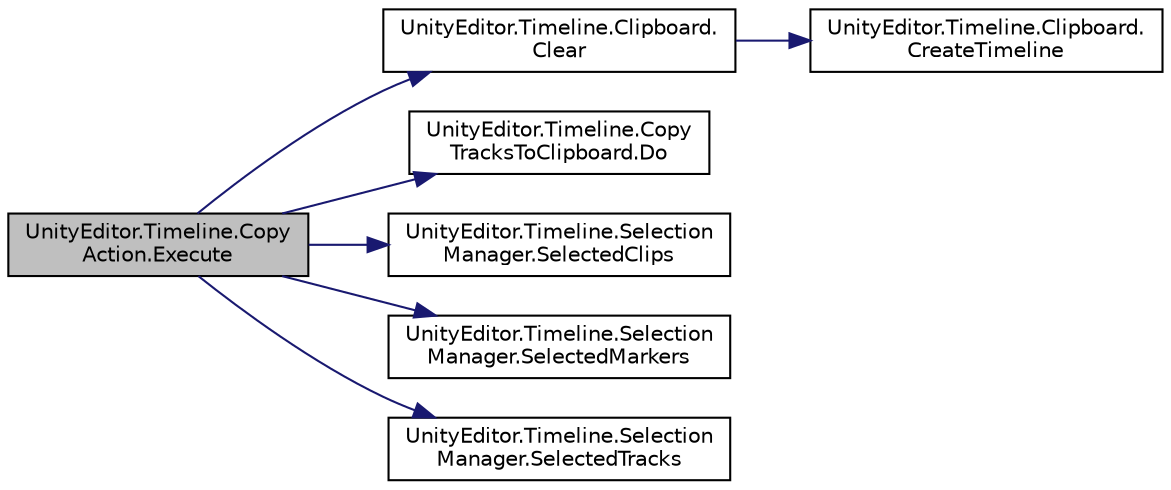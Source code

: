 digraph "UnityEditor.Timeline.CopyAction.Execute"
{
 // LATEX_PDF_SIZE
  edge [fontname="Helvetica",fontsize="10",labelfontname="Helvetica",labelfontsize="10"];
  node [fontname="Helvetica",fontsize="10",shape=record];
  rankdir="LR";
  Node1 [label="UnityEditor.Timeline.Copy\lAction.Execute",height=0.2,width=0.4,color="black", fillcolor="grey75", style="filled", fontcolor="black",tooltip=" "];
  Node1 -> Node2 [color="midnightblue",fontsize="10",style="solid",fontname="Helvetica"];
  Node2 [label="UnityEditor.Timeline.Clipboard.\lClear",height=0.2,width=0.4,color="black", fillcolor="white", style="filled",URL="$class_unity_editor_1_1_timeline_1_1_clipboard.html#a3dfe80217cbb34e3f02ff306f3e4402d",tooltip=" "];
  Node2 -> Node3 [color="midnightblue",fontsize="10",style="solid",fontname="Helvetica"];
  Node3 [label="UnityEditor.Timeline.Clipboard.\lCreateTimeline",height=0.2,width=0.4,color="black", fillcolor="white", style="filled",URL="$class_unity_editor_1_1_timeline_1_1_clipboard.html#a2e05f7b052e17e91a07f322ab49c4914",tooltip=" "];
  Node1 -> Node4 [color="midnightblue",fontsize="10",style="solid",fontname="Helvetica"];
  Node4 [label="UnityEditor.Timeline.Copy\lTracksToClipboard.Do",height=0.2,width=0.4,color="black", fillcolor="white", style="filled",URL="$class_unity_editor_1_1_timeline_1_1_copy_tracks_to_clipboard.html#a486db99159bd4f72715fadbaab13c798",tooltip=" "];
  Node1 -> Node5 [color="midnightblue",fontsize="10",style="solid",fontname="Helvetica"];
  Node5 [label="UnityEditor.Timeline.Selection\lManager.SelectedClips",height=0.2,width=0.4,color="black", fillcolor="white", style="filled",URL="$class_unity_editor_1_1_timeline_1_1_selection_manager.html#a7ba16cd0f29030674819bbb430e24efc",tooltip=" "];
  Node1 -> Node6 [color="midnightblue",fontsize="10",style="solid",fontname="Helvetica"];
  Node6 [label="UnityEditor.Timeline.Selection\lManager.SelectedMarkers",height=0.2,width=0.4,color="black", fillcolor="white", style="filled",URL="$class_unity_editor_1_1_timeline_1_1_selection_manager.html#ac9e501bc39110ef71216b27cd4895c6c",tooltip=" "];
  Node1 -> Node7 [color="midnightblue",fontsize="10",style="solid",fontname="Helvetica"];
  Node7 [label="UnityEditor.Timeline.Selection\lManager.SelectedTracks",height=0.2,width=0.4,color="black", fillcolor="white", style="filled",URL="$class_unity_editor_1_1_timeline_1_1_selection_manager.html#a3f7cb4a9d2f8441e66550d00de5ae731",tooltip=" "];
}
